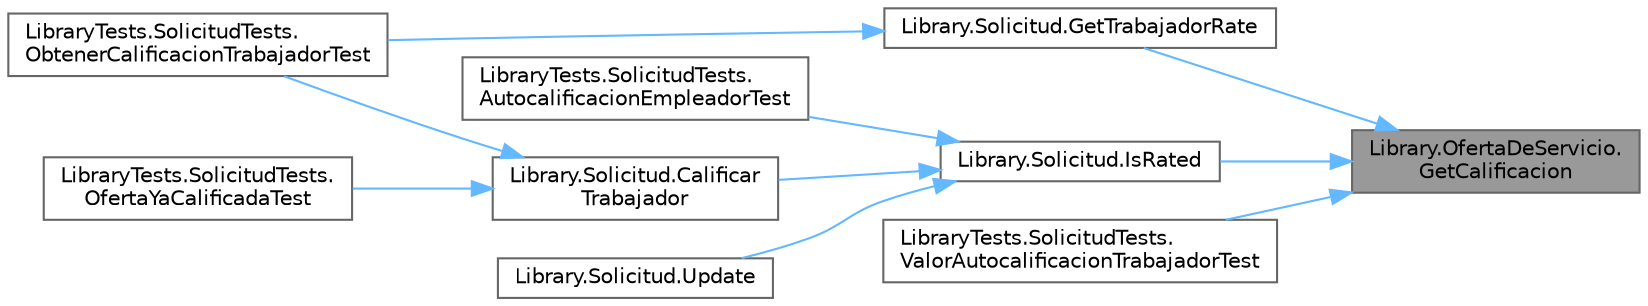 digraph "Library.OfertaDeServicio.GetCalificacion"
{
 // INTERACTIVE_SVG=YES
 // LATEX_PDF_SIZE
  bgcolor="transparent";
  edge [fontname=Helvetica,fontsize=10,labelfontname=Helvetica,labelfontsize=10];
  node [fontname=Helvetica,fontsize=10,shape=box,height=0.2,width=0.4];
  rankdir="RL";
  Node1 [label="Library.OfertaDeServicio.\lGetCalificacion",height=0.2,width=0.4,color="gray40", fillcolor="grey60", style="filled", fontcolor="black",tooltip="Método para obtener la calificación dada a la oferta tras ser finalizada."];
  Node1 -> Node2 [dir="back",color="steelblue1",style="solid"];
  Node2 [label="Library.Solicitud.GetTrabajadorRate",height=0.2,width=0.4,color="grey40", fillcolor="white", style="filled",URL="$classLibrary_1_1Solicitud.html#a9c37895e75e674a5ea4667bb8aee1d4d",tooltip="Método para obtener el promedio de calificación de un trabajador."];
  Node2 -> Node3 [dir="back",color="steelblue1",style="solid"];
  Node3 [label="LibraryTests.SolicitudTests.\lObtenerCalificacionTrabajadorTest",height=0.2,width=0.4,color="grey40", fillcolor="white", style="filled",URL="$classLibraryTests_1_1SolicitudTests.html#a13584e2804329bd86928b91d6f6e2670",tooltip="Test para obtener la calificación de un trabajador."];
  Node1 -> Node4 [dir="back",color="steelblue1",style="solid"];
  Node4 [label="Library.Solicitud.IsRated",height=0.2,width=0.4,color="grey40", fillcolor="white", style="filled",URL="$classLibrary_1_1Solicitud.html#a3f28506b2bd1231cf55a2652d876d2ea",tooltip="Método para conocer si una oferta fue calificada."];
  Node4 -> Node5 [dir="back",color="steelblue1",style="solid"];
  Node5 [label="LibraryTests.SolicitudTests.\lAutocalificacionEmpleadorTest",height=0.2,width=0.4,color="grey40", fillcolor="white", style="filled",URL="$classLibraryTests_1_1SolicitudTests.html#a70f6fe8c1b8ec69bc9135e26d58b9766",tooltip="Test para cuando un empleador puede ser autocalificado con la calificación neutra"];
  Node4 -> Node6 [dir="back",color="steelblue1",style="solid"];
  Node6 [label="Library.Solicitud.Calificar\lTrabajador",height=0.2,width=0.4,color="grey40", fillcolor="white", style="filled",URL="$classLibrary_1_1Solicitud.html#a7f50425869d0aad5d0c0f7e6abe42492",tooltip="Método para calificar un trabajador."];
  Node6 -> Node3 [dir="back",color="steelblue1",style="solid"];
  Node6 -> Node7 [dir="back",color="steelblue1",style="solid"];
  Node7 [label="LibraryTests.SolicitudTests.\lOfertaYaCalificadaTest",height=0.2,width=0.4,color="grey40", fillcolor="white", style="filled",URL="$classLibraryTests_1_1SolicitudTests.html#ad912bd4d5ed920e25f5cbb1dfe8c2804",tooltip="Test para verificar que una oferta quede calificada."];
  Node4 -> Node8 [dir="back",color="steelblue1",style="solid"];
  Node8 [label="Library.Solicitud.Update",height=0.2,width=0.4,color="grey40", fillcolor="white", style="filled",URL="$classLibrary_1_1Solicitud.html#a2b9a4efefd35c16aca1099d7997c286e",tooltip="Método para actualizar una calificación en caso que se haga dentro del plazo. Si excede la fecha lími..."];
  Node1 -> Node9 [dir="back",color="steelblue1",style="solid"];
  Node9 [label="LibraryTests.SolicitudTests.\lValorAutocalificacionTrabajadorTest",height=0.2,width=0.4,color="grey40", fillcolor="white", style="filled",URL="$classLibraryTests_1_1SolicitudTests.html#aca7b1821289fc047c742c2e609c1ab08",tooltip="Test para conocer la calificación de un empleador autocalificado"];
}
